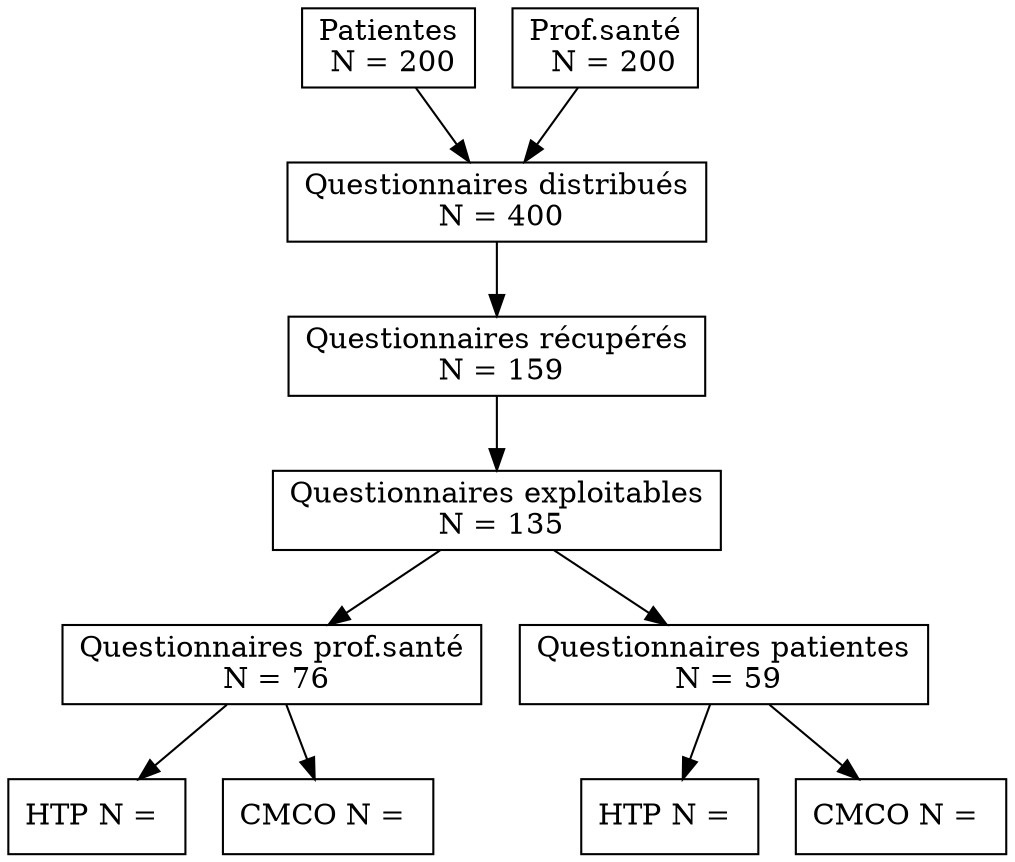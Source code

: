 digraph G {
	node[shape = box];
	Q1[label = "Questionnaires distribués\n N = 400"];
	Q2[label = "Questionnaires récupérés\n N = 159"];
    Q3[label = "Questionnaires exploitables\n N = 135"];
    Q4[label = "Questionnaires prof.santé\n N = 76"];
    Q5[label = "Questionnaires patientes\n N = 59"];

    Q7[label = "HTP N = "];
    Q8[label = "CMCO N = "];

    Q9[label = "HTP N = "];
    Q10[label = "CMCO N = "];

    Q11[label  = "Patientes\n N = 200"]
    Q12[label  = "Prof.santé\n  N = 200"]

    /* liens */

    Q1 -> Q2 -> Q3;

    Q3 -> Q5;
    Q3 -> Q4;

    Q5 -> Q7;
    Q5 -> Q8;

    Q4 -> Q9;
    Q4 -> Q10;

    Q11 -> Q1
    Q12 -> Q1
	
	

	/*Q2 ->main -> parse -> execute;*/
}
